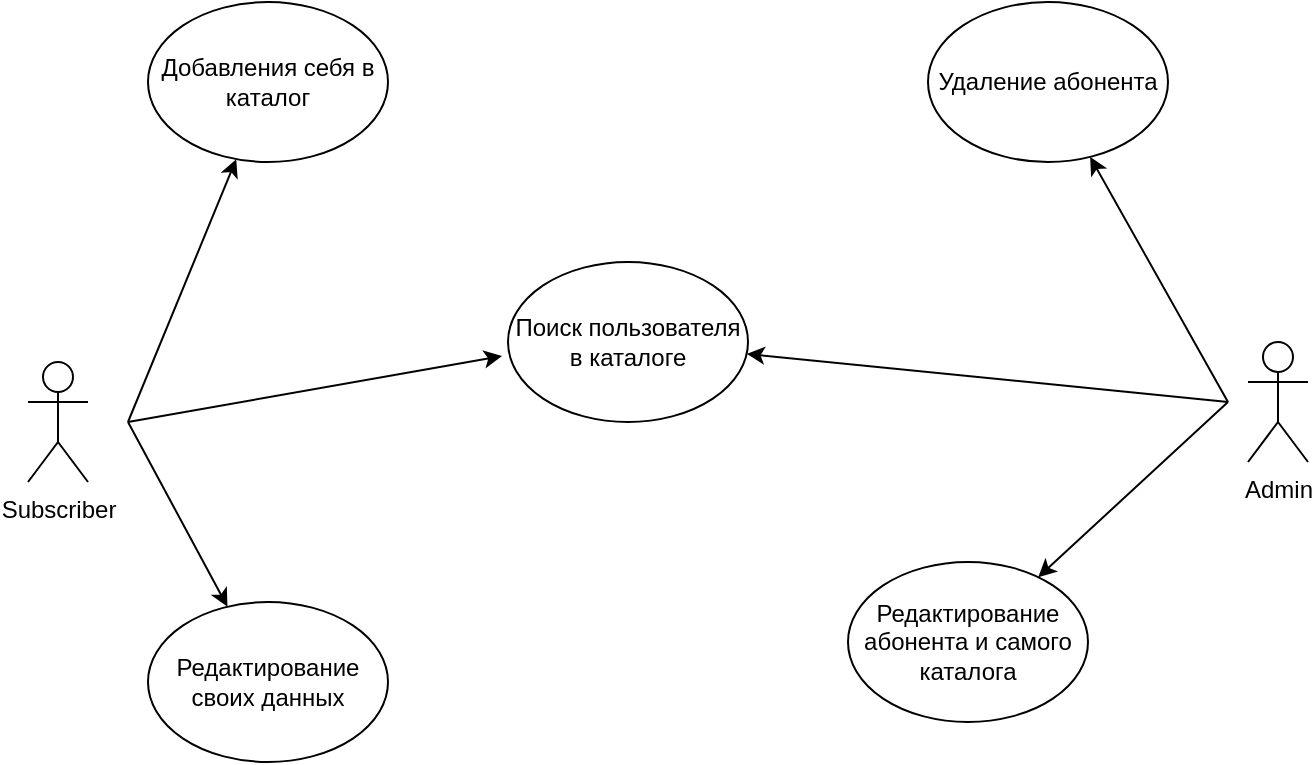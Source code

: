 <mxfile version="21.7.5" type="github">
  <diagram name="Page-1" id="c4acf3e9-155e-7222-9cf6-157b1a14988f">
    <mxGraphModel dx="1356" dy="770" grid="1" gridSize="10" guides="1" tooltips="1" connect="1" arrows="1" fold="1" page="1" pageScale="1" pageWidth="850" pageHeight="1100" background="none" math="0" shadow="0">
      <root>
        <mxCell id="0" />
        <mxCell id="1" parent="0" />
        <mxCell id="4kg8cQ3GrbY7j8Or72sc-1" value="Subscriber" style="shape=umlActor;verticalLabelPosition=bottom;verticalAlign=top;html=1;outlineConnect=0;" vertex="1" parent="1">
          <mxGeometry x="100" y="410" width="30" height="60" as="geometry" />
        </mxCell>
        <mxCell id="4kg8cQ3GrbY7j8Or72sc-2" value="" style="endArrow=classic;html=1;rounded=0;entryX=-0.025;entryY=0.588;entryDx=0;entryDy=0;entryPerimeter=0;" edge="1" parent="1" target="4kg8cQ3GrbY7j8Or72sc-3">
          <mxGeometry width="50" height="50" relative="1" as="geometry">
            <mxPoint x="150" y="440" as="sourcePoint" />
            <mxPoint x="280" y="340" as="targetPoint" />
          </mxGeometry>
        </mxCell>
        <mxCell id="4kg8cQ3GrbY7j8Or72sc-3" value="Поиск пользователя в каталоге" style="ellipse;whiteSpace=wrap;html=1;" vertex="1" parent="1">
          <mxGeometry x="340" y="360" width="120" height="80" as="geometry" />
        </mxCell>
        <mxCell id="4kg8cQ3GrbY7j8Or72sc-4" value="" style="endArrow=classic;html=1;rounded=0;" edge="1" parent="1" target="4kg8cQ3GrbY7j8Or72sc-5">
          <mxGeometry width="50" height="50" relative="1" as="geometry">
            <mxPoint x="150" y="440" as="sourcePoint" />
            <mxPoint x="300" y="460" as="targetPoint" />
          </mxGeometry>
        </mxCell>
        <mxCell id="4kg8cQ3GrbY7j8Or72sc-5" value="Добавления себя в каталог" style="ellipse;whiteSpace=wrap;html=1;" vertex="1" parent="1">
          <mxGeometry x="160" y="230" width="120" height="80" as="geometry" />
        </mxCell>
        <mxCell id="4kg8cQ3GrbY7j8Or72sc-6" value="" style="endArrow=classic;html=1;rounded=0;" edge="1" parent="1" target="4kg8cQ3GrbY7j8Or72sc-7">
          <mxGeometry width="50" height="50" relative="1" as="geometry">
            <mxPoint x="150" y="440" as="sourcePoint" />
            <mxPoint x="210" y="550" as="targetPoint" />
          </mxGeometry>
        </mxCell>
        <mxCell id="4kg8cQ3GrbY7j8Or72sc-7" value="Редактирование своих данных" style="ellipse;whiteSpace=wrap;html=1;" vertex="1" parent="1">
          <mxGeometry x="160" y="530" width="120" height="80" as="geometry" />
        </mxCell>
        <mxCell id="4kg8cQ3GrbY7j8Or72sc-12" value="Admin" style="shape=umlActor;verticalLabelPosition=bottom;verticalAlign=top;html=1;outlineConnect=0;" vertex="1" parent="1">
          <mxGeometry x="710" y="400" width="30" height="60" as="geometry" />
        </mxCell>
        <mxCell id="4kg8cQ3GrbY7j8Or72sc-13" value="" style="endArrow=classic;html=1;rounded=0;" edge="1" parent="1" target="4kg8cQ3GrbY7j8Or72sc-14">
          <mxGeometry width="50" height="50" relative="1" as="geometry">
            <mxPoint x="700" y="430" as="sourcePoint" />
            <mxPoint x="550" y="340" as="targetPoint" />
          </mxGeometry>
        </mxCell>
        <mxCell id="4kg8cQ3GrbY7j8Or72sc-14" value="Удаление абонента" style="ellipse;whiteSpace=wrap;html=1;" vertex="1" parent="1">
          <mxGeometry x="550" y="230" width="120" height="80" as="geometry" />
        </mxCell>
        <mxCell id="4kg8cQ3GrbY7j8Or72sc-15" value="" style="endArrow=classic;html=1;rounded=0;" edge="1" parent="1" target="4kg8cQ3GrbY7j8Or72sc-16">
          <mxGeometry width="50" height="50" relative="1" as="geometry">
            <mxPoint x="700" y="430" as="sourcePoint" />
            <mxPoint x="530" y="390" as="targetPoint" />
          </mxGeometry>
        </mxCell>
        <mxCell id="4kg8cQ3GrbY7j8Or72sc-16" value="Редактирование абонента и самого каталога" style="ellipse;whiteSpace=wrap;html=1;" vertex="1" parent="1">
          <mxGeometry x="510" y="510" width="120" height="80" as="geometry" />
        </mxCell>
        <mxCell id="4kg8cQ3GrbY7j8Or72sc-17" value="" style="endArrow=classic;html=1;rounded=0;" edge="1" parent="1" target="4kg8cQ3GrbY7j8Or72sc-3">
          <mxGeometry width="50" height="50" relative="1" as="geometry">
            <mxPoint x="700" y="430" as="sourcePoint" />
            <mxPoint x="440" y="330" as="targetPoint" />
          </mxGeometry>
        </mxCell>
      </root>
    </mxGraphModel>
  </diagram>
</mxfile>
